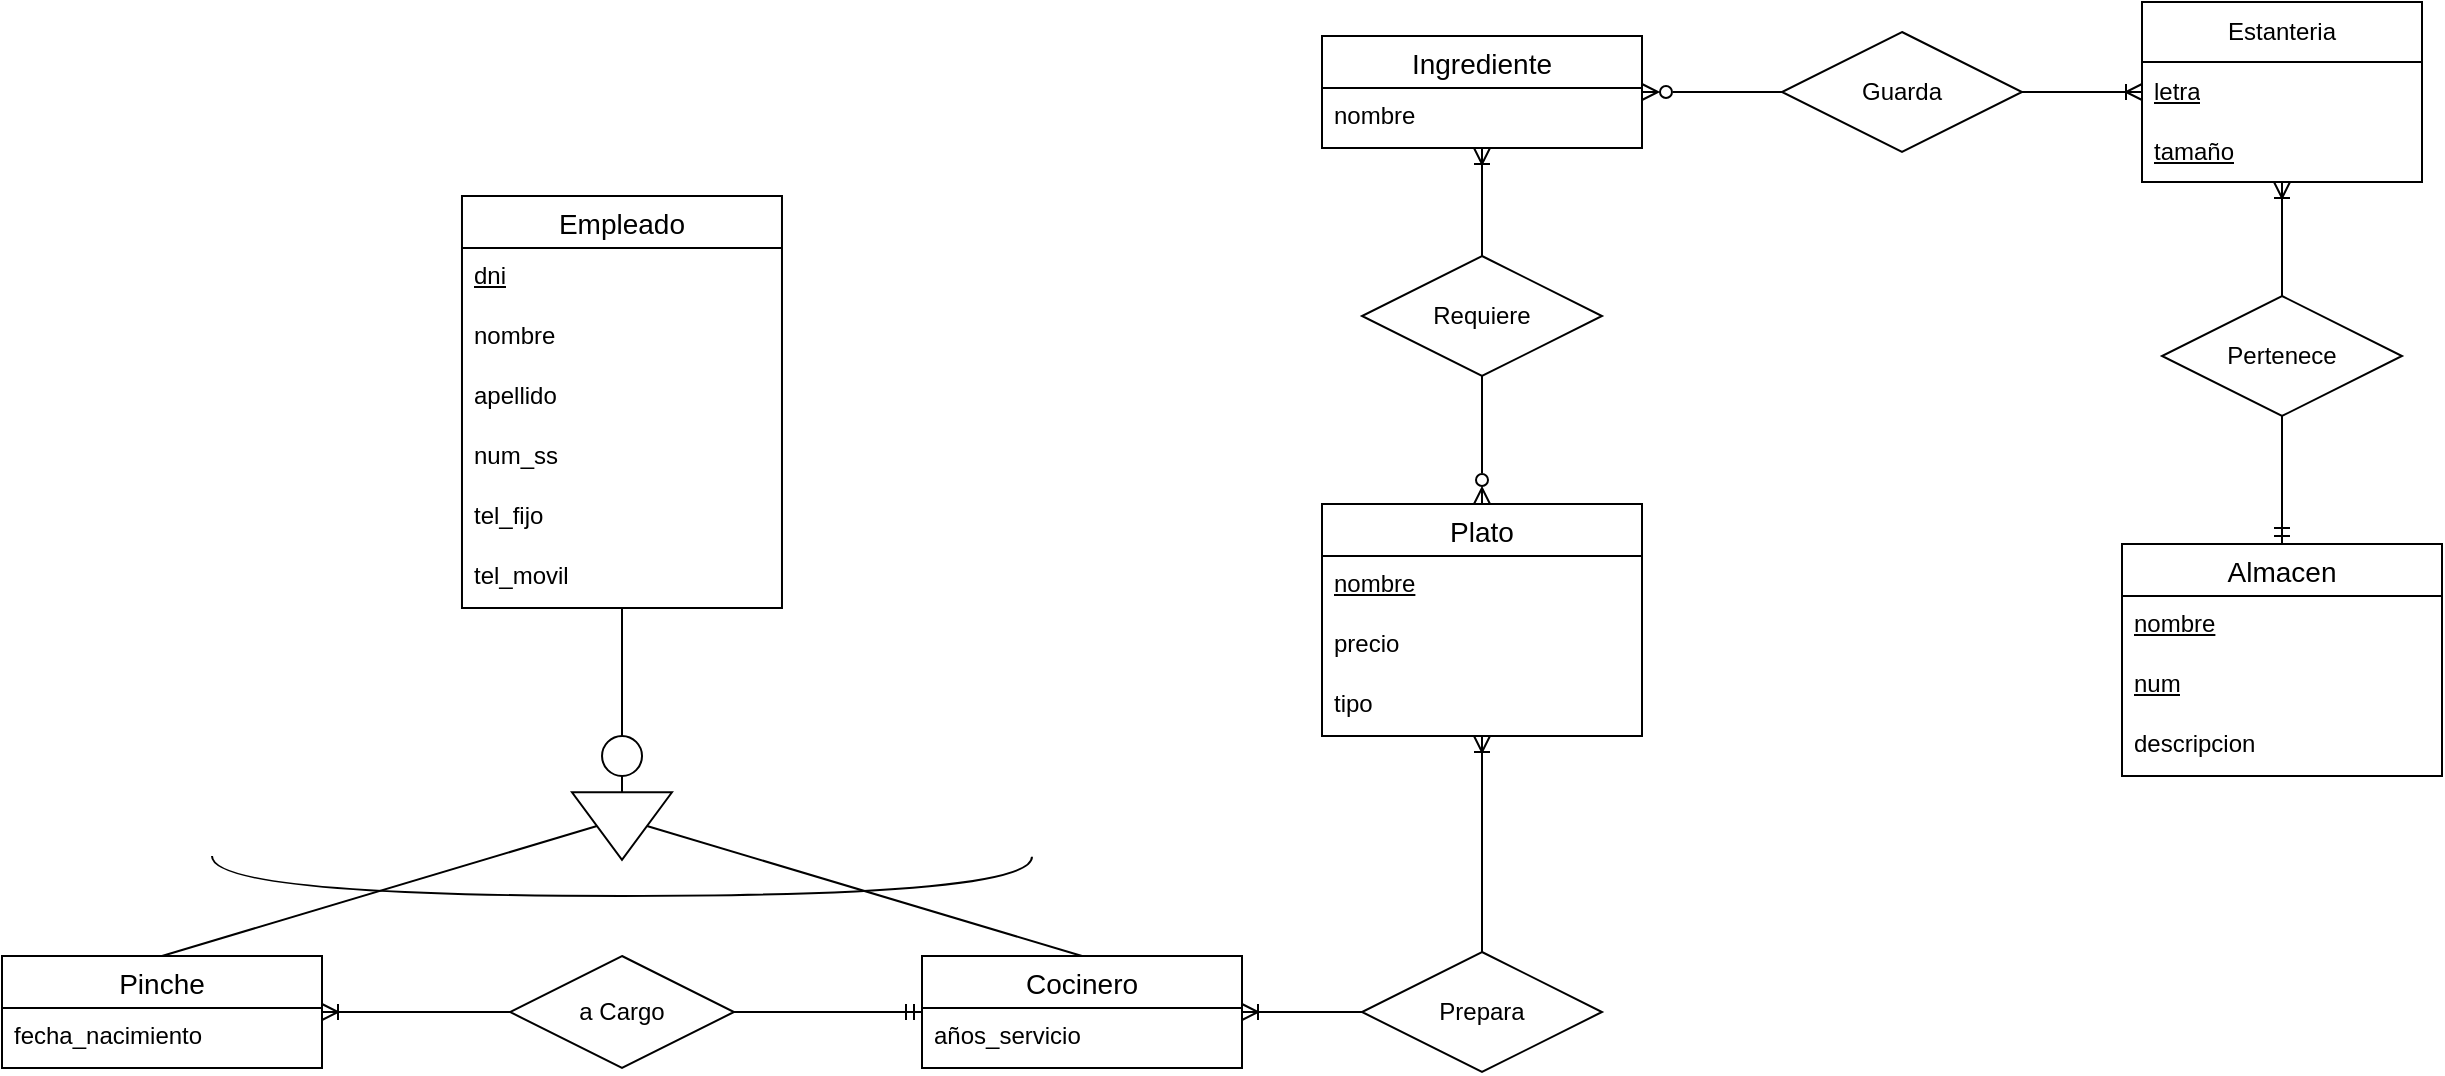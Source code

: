 <mxfile version="22.0.4" type="github">
  <diagram name="Página-1" id="isV0oZyiH_nVLni_kfK7">
    <mxGraphModel dx="2514" dy="904" grid="1" gridSize="10" guides="1" tooltips="1" connect="1" arrows="1" fold="1" page="1" pageScale="1" pageWidth="827" pageHeight="1169" math="0" shadow="0">
      <root>
        <mxCell id="0" />
        <mxCell id="1" parent="0" />
        <mxCell id="_Nfx6Fq44ev3ziUcF9c0-1" value="Empleado" style="swimlane;fontStyle=0;childLayout=stackLayout;horizontal=1;startSize=26;horizontalStack=0;resizeParent=1;resizeParentMax=0;resizeLast=0;collapsible=1;marginBottom=0;align=center;fontSize=14;" vertex="1" parent="1">
          <mxGeometry x="159.99" y="100" width="160" height="206" as="geometry" />
        </mxCell>
        <mxCell id="_Nfx6Fq44ev3ziUcF9c0-4" value="dni" style="text;strokeColor=none;fillColor=none;spacingLeft=4;spacingRight=4;overflow=hidden;rotatable=0;points=[[0,0.5],[1,0.5]];portConstraint=eastwest;fontSize=12;whiteSpace=wrap;html=1;fontStyle=4" vertex="1" parent="_Nfx6Fq44ev3ziUcF9c0-1">
          <mxGeometry y="26" width="160" height="30" as="geometry" />
        </mxCell>
        <mxCell id="_Nfx6Fq44ev3ziUcF9c0-2" value="nombre" style="text;strokeColor=none;fillColor=none;spacingLeft=4;spacingRight=4;overflow=hidden;rotatable=0;points=[[0,0.5],[1,0.5]];portConstraint=eastwest;fontSize=12;whiteSpace=wrap;html=1;" vertex="1" parent="_Nfx6Fq44ev3ziUcF9c0-1">
          <mxGeometry y="56" width="160" height="30" as="geometry" />
        </mxCell>
        <mxCell id="_Nfx6Fq44ev3ziUcF9c0-53" value="apellido" style="text;strokeColor=none;fillColor=none;spacingLeft=4;spacingRight=4;overflow=hidden;rotatable=0;points=[[0,0.5],[1,0.5]];portConstraint=eastwest;fontSize=12;whiteSpace=wrap;html=1;" vertex="1" parent="_Nfx6Fq44ev3ziUcF9c0-1">
          <mxGeometry y="86" width="160" height="30" as="geometry" />
        </mxCell>
        <mxCell id="_Nfx6Fq44ev3ziUcF9c0-3" value="num_ss" style="text;strokeColor=none;fillColor=none;spacingLeft=4;spacingRight=4;overflow=hidden;rotatable=0;points=[[0,0.5],[1,0.5]];portConstraint=eastwest;fontSize=12;whiteSpace=wrap;html=1;" vertex="1" parent="_Nfx6Fq44ev3ziUcF9c0-1">
          <mxGeometry y="116" width="160" height="30" as="geometry" />
        </mxCell>
        <mxCell id="_Nfx6Fq44ev3ziUcF9c0-54" value="tel_fijo" style="text;strokeColor=none;fillColor=none;spacingLeft=4;spacingRight=4;overflow=hidden;rotatable=0;points=[[0,0.5],[1,0.5]];portConstraint=eastwest;fontSize=12;whiteSpace=wrap;html=1;" vertex="1" parent="_Nfx6Fq44ev3ziUcF9c0-1">
          <mxGeometry y="146" width="160" height="30" as="geometry" />
        </mxCell>
        <mxCell id="_Nfx6Fq44ev3ziUcF9c0-55" value="tel_movil" style="text;strokeColor=none;fillColor=none;spacingLeft=4;spacingRight=4;overflow=hidden;rotatable=0;points=[[0,0.5],[1,0.5]];portConstraint=eastwest;fontSize=12;whiteSpace=wrap;html=1;" vertex="1" parent="_Nfx6Fq44ev3ziUcF9c0-1">
          <mxGeometry y="176" width="160" height="30" as="geometry" />
        </mxCell>
        <mxCell id="_Nfx6Fq44ev3ziUcF9c0-5" value="Cocinero" style="swimlane;fontStyle=0;childLayout=stackLayout;horizontal=1;startSize=26;horizontalStack=0;resizeParent=1;resizeParentMax=0;resizeLast=0;collapsible=1;marginBottom=0;align=center;fontSize=14;" vertex="1" parent="1">
          <mxGeometry x="390" y="480" width="160" height="56" as="geometry" />
        </mxCell>
        <mxCell id="_Nfx6Fq44ev3ziUcF9c0-6" value="años_servicio" style="text;strokeColor=none;fillColor=none;spacingLeft=4;spacingRight=4;overflow=hidden;rotatable=0;points=[[0,0.5],[1,0.5]];portConstraint=eastwest;fontSize=12;whiteSpace=wrap;html=1;" vertex="1" parent="_Nfx6Fq44ev3ziUcF9c0-5">
          <mxGeometry y="26" width="160" height="30" as="geometry" />
        </mxCell>
        <mxCell id="_Nfx6Fq44ev3ziUcF9c0-9" value="Pinche" style="swimlane;fontStyle=0;childLayout=stackLayout;horizontal=1;startSize=26;horizontalStack=0;resizeParent=1;resizeParentMax=0;resizeLast=0;collapsible=1;marginBottom=0;align=center;fontSize=14;" vertex="1" parent="1">
          <mxGeometry x="-70" y="480" width="160" height="56" as="geometry" />
        </mxCell>
        <mxCell id="_Nfx6Fq44ev3ziUcF9c0-10" value="fecha_nacimiento" style="text;strokeColor=none;fillColor=none;spacingLeft=4;spacingRight=4;overflow=hidden;rotatable=0;points=[[0,0.5],[1,0.5]];portConstraint=eastwest;fontSize=12;whiteSpace=wrap;html=1;" vertex="1" parent="_Nfx6Fq44ev3ziUcF9c0-9">
          <mxGeometry y="26" width="160" height="30" as="geometry" />
        </mxCell>
        <mxCell id="_Nfx6Fq44ev3ziUcF9c0-13" value="Plato" style="swimlane;fontStyle=0;childLayout=stackLayout;horizontal=1;startSize=26;horizontalStack=0;resizeParent=1;resizeParentMax=0;resizeLast=0;collapsible=1;marginBottom=0;align=center;fontSize=14;" vertex="1" parent="1">
          <mxGeometry x="590" y="254" width="160" height="116" as="geometry" />
        </mxCell>
        <mxCell id="_Nfx6Fq44ev3ziUcF9c0-14" value="nombre" style="text;strokeColor=none;fillColor=none;spacingLeft=4;spacingRight=4;overflow=hidden;rotatable=0;points=[[0,0.5],[1,0.5]];portConstraint=eastwest;fontSize=12;whiteSpace=wrap;html=1;fontStyle=4" vertex="1" parent="_Nfx6Fq44ev3ziUcF9c0-13">
          <mxGeometry y="26" width="160" height="30" as="geometry" />
        </mxCell>
        <mxCell id="_Nfx6Fq44ev3ziUcF9c0-15" value="precio" style="text;strokeColor=none;fillColor=none;spacingLeft=4;spacingRight=4;overflow=hidden;rotatable=0;points=[[0,0.5],[1,0.5]];portConstraint=eastwest;fontSize=12;whiteSpace=wrap;html=1;" vertex="1" parent="_Nfx6Fq44ev3ziUcF9c0-13">
          <mxGeometry y="56" width="160" height="30" as="geometry" />
        </mxCell>
        <mxCell id="_Nfx6Fq44ev3ziUcF9c0-16" value="tipo" style="text;strokeColor=none;fillColor=none;spacingLeft=4;spacingRight=4;overflow=hidden;rotatable=0;points=[[0,0.5],[1,0.5]];portConstraint=eastwest;fontSize=12;whiteSpace=wrap;html=1;" vertex="1" parent="_Nfx6Fq44ev3ziUcF9c0-13">
          <mxGeometry y="86" width="160" height="30" as="geometry" />
        </mxCell>
        <mxCell id="_Nfx6Fq44ev3ziUcF9c0-30" value="Ingrediente" style="swimlane;fontStyle=0;childLayout=stackLayout;horizontal=1;startSize=26;horizontalStack=0;resizeParent=1;resizeParentMax=0;resizeLast=0;collapsible=1;marginBottom=0;align=center;fontSize=14;" vertex="1" parent="1">
          <mxGeometry x="590" y="20" width="160" height="56" as="geometry" />
        </mxCell>
        <mxCell id="_Nfx6Fq44ev3ziUcF9c0-31" value="nombre" style="text;strokeColor=none;fillColor=none;spacingLeft=4;spacingRight=4;overflow=hidden;rotatable=0;points=[[0,0.5],[1,0.5]];portConstraint=eastwest;fontSize=12;whiteSpace=wrap;html=1;" vertex="1" parent="_Nfx6Fq44ev3ziUcF9c0-30">
          <mxGeometry y="26" width="160" height="30" as="geometry" />
        </mxCell>
        <mxCell id="_Nfx6Fq44ev3ziUcF9c0-34" value="Almacen" style="swimlane;fontStyle=0;childLayout=stackLayout;horizontal=1;startSize=26;horizontalStack=0;resizeParent=1;resizeParentMax=0;resizeLast=0;collapsible=1;marginBottom=0;align=center;fontSize=14;" vertex="1" parent="1">
          <mxGeometry x="990" y="274" width="160" height="116" as="geometry" />
        </mxCell>
        <mxCell id="_Nfx6Fq44ev3ziUcF9c0-35" value="nombre" style="text;strokeColor=none;fillColor=none;spacingLeft=4;spacingRight=4;overflow=hidden;rotatable=0;points=[[0,0.5],[1,0.5]];portConstraint=eastwest;fontSize=12;whiteSpace=wrap;html=1;fontStyle=4" vertex="1" parent="_Nfx6Fq44ev3ziUcF9c0-34">
          <mxGeometry y="26" width="160" height="30" as="geometry" />
        </mxCell>
        <mxCell id="_Nfx6Fq44ev3ziUcF9c0-36" value="num" style="text;strokeColor=none;fillColor=none;spacingLeft=4;spacingRight=4;overflow=hidden;rotatable=0;points=[[0,0.5],[1,0.5]];portConstraint=eastwest;fontSize=12;whiteSpace=wrap;html=1;fontStyle=4" vertex="1" parent="_Nfx6Fq44ev3ziUcF9c0-34">
          <mxGeometry y="56" width="160" height="30" as="geometry" />
        </mxCell>
        <mxCell id="_Nfx6Fq44ev3ziUcF9c0-37" value="descripcion" style="text;strokeColor=none;fillColor=none;spacingLeft=4;spacingRight=4;overflow=hidden;rotatable=0;points=[[0,0.5],[1,0.5]];portConstraint=eastwest;fontSize=12;whiteSpace=wrap;html=1;" vertex="1" parent="_Nfx6Fq44ev3ziUcF9c0-34">
          <mxGeometry y="86" width="160" height="30" as="geometry" />
        </mxCell>
        <mxCell id="_Nfx6Fq44ev3ziUcF9c0-39" value="" style="triangle;whiteSpace=wrap;html=1;rotation=90;" vertex="1" parent="1">
          <mxGeometry x="223.12" y="390" width="33.75" height="50" as="geometry" />
        </mxCell>
        <mxCell id="_Nfx6Fq44ev3ziUcF9c0-42" value="" style="endArrow=none;html=1;rounded=0;entryX=0.5;entryY=0;entryDx=0;entryDy=0;exitX=0.5;exitY=1;exitDx=0;exitDy=0;endFill=0;" edge="1" parent="1" source="_Nfx6Fq44ev3ziUcF9c0-39" target="_Nfx6Fq44ev3ziUcF9c0-9">
          <mxGeometry width="50" height="50" relative="1" as="geometry">
            <mxPoint x="50" y="390" as="sourcePoint" />
            <mxPoint x="100" y="340" as="targetPoint" />
          </mxGeometry>
        </mxCell>
        <mxCell id="_Nfx6Fq44ev3ziUcF9c0-43" value="" style="endArrow=none;html=1;rounded=0;entryX=0.5;entryY=0;entryDx=0;entryDy=0;exitX=0.5;exitY=0;exitDx=0;exitDy=0;endFill=0;" edge="1" parent="1" source="_Nfx6Fq44ev3ziUcF9c0-39" target="_Nfx6Fq44ev3ziUcF9c0-5">
          <mxGeometry width="50" height="50" relative="1" as="geometry">
            <mxPoint x="237" y="397" as="sourcePoint" />
            <mxPoint x="130" y="490" as="targetPoint" />
          </mxGeometry>
        </mxCell>
        <mxCell id="_Nfx6Fq44ev3ziUcF9c0-44" value="" style="endArrow=none;html=1;rounded=0;exitX=0.5;exitY=0;exitDx=0;exitDy=0;endFill=0;" edge="1" parent="1" source="_Nfx6Fq44ev3ziUcF9c0-45" target="_Nfx6Fq44ev3ziUcF9c0-1">
          <mxGeometry width="50" height="50" relative="1" as="geometry">
            <mxPoint x="240" y="370" as="sourcePoint" />
            <mxPoint x="70" y="330" as="targetPoint" />
          </mxGeometry>
        </mxCell>
        <mxCell id="_Nfx6Fq44ev3ziUcF9c0-45" value="" style="ellipse;whiteSpace=wrap;html=1;aspect=fixed;" vertex="1" parent="1">
          <mxGeometry x="230.01" y="370" width="20" height="20" as="geometry" />
        </mxCell>
        <mxCell id="_Nfx6Fq44ev3ziUcF9c0-48" value="Estanteria" style="swimlane;fontStyle=0;childLayout=stackLayout;horizontal=1;startSize=30;horizontalStack=0;resizeParent=1;resizeParentMax=0;resizeLast=0;collapsible=1;marginBottom=0;whiteSpace=wrap;html=1;" vertex="1" parent="1">
          <mxGeometry x="1000" y="3" width="140" height="90" as="geometry" />
        </mxCell>
        <mxCell id="_Nfx6Fq44ev3ziUcF9c0-49" value="letra" style="text;strokeColor=none;fillColor=none;align=left;verticalAlign=middle;spacingLeft=4;spacingRight=4;overflow=hidden;points=[[0,0.5],[1,0.5]];portConstraint=eastwest;rotatable=0;whiteSpace=wrap;html=1;fontStyle=4" vertex="1" parent="_Nfx6Fq44ev3ziUcF9c0-48">
          <mxGeometry y="30" width="140" height="30" as="geometry" />
        </mxCell>
        <mxCell id="_Nfx6Fq44ev3ziUcF9c0-50" value="tamaño" style="text;strokeColor=none;fillColor=none;align=left;verticalAlign=middle;spacingLeft=4;spacingRight=4;overflow=hidden;points=[[0,0.5],[1,0.5]];portConstraint=eastwest;rotatable=0;whiteSpace=wrap;html=1;fontStyle=4" vertex="1" parent="_Nfx6Fq44ev3ziUcF9c0-48">
          <mxGeometry y="60" width="140" height="30" as="geometry" />
        </mxCell>
        <mxCell id="_Nfx6Fq44ev3ziUcF9c0-52" value="" style="endArrow=none;html=1;rounded=0;" edge="1" parent="1" source="_Nfx6Fq44ev3ziUcF9c0-39" target="_Nfx6Fq44ev3ziUcF9c0-45">
          <mxGeometry width="50" height="50" relative="1" as="geometry">
            <mxPoint x="80" y="410" as="sourcePoint" />
            <mxPoint x="130" y="360" as="targetPoint" />
          </mxGeometry>
        </mxCell>
        <mxCell id="_Nfx6Fq44ev3ziUcF9c0-59" style="edgeStyle=orthogonalEdgeStyle;rounded=0;orthogonalLoop=1;jettySize=auto;html=1;endArrow=ERoneToMany;endFill=0;" edge="1" parent="1" source="_Nfx6Fq44ev3ziUcF9c0-58" target="_Nfx6Fq44ev3ziUcF9c0-9">
          <mxGeometry relative="1" as="geometry" />
        </mxCell>
        <mxCell id="_Nfx6Fq44ev3ziUcF9c0-60" style="edgeStyle=orthogonalEdgeStyle;rounded=0;orthogonalLoop=1;jettySize=auto;html=1;endArrow=ERmandOne;endFill=0;" edge="1" parent="1" source="_Nfx6Fq44ev3ziUcF9c0-58" target="_Nfx6Fq44ev3ziUcF9c0-5">
          <mxGeometry relative="1" as="geometry" />
        </mxCell>
        <mxCell id="_Nfx6Fq44ev3ziUcF9c0-58" value="a Cargo" style="shape=rhombus;perimeter=rhombusPerimeter;whiteSpace=wrap;html=1;align=center;" vertex="1" parent="1">
          <mxGeometry x="184" y="480" width="112" height="56" as="geometry" />
        </mxCell>
        <mxCell id="_Nfx6Fq44ev3ziUcF9c0-62" style="edgeStyle=orthogonalEdgeStyle;rounded=0;orthogonalLoop=1;jettySize=auto;html=1;endArrow=ERoneToMany;endFill=0;" edge="1" parent="1" source="_Nfx6Fq44ev3ziUcF9c0-61" target="_Nfx6Fq44ev3ziUcF9c0-5">
          <mxGeometry relative="1" as="geometry" />
        </mxCell>
        <mxCell id="_Nfx6Fq44ev3ziUcF9c0-63" style="edgeStyle=orthogonalEdgeStyle;rounded=0;orthogonalLoop=1;jettySize=auto;html=1;endArrow=ERoneToMany;endFill=0;" edge="1" parent="1" source="_Nfx6Fq44ev3ziUcF9c0-61" target="_Nfx6Fq44ev3ziUcF9c0-13">
          <mxGeometry relative="1" as="geometry" />
        </mxCell>
        <mxCell id="_Nfx6Fq44ev3ziUcF9c0-61" value="Prepara" style="shape=rhombus;perimeter=rhombusPerimeter;whiteSpace=wrap;html=1;align=center;" vertex="1" parent="1">
          <mxGeometry x="610" y="478" width="120" height="60" as="geometry" />
        </mxCell>
        <mxCell id="_Nfx6Fq44ev3ziUcF9c0-65" style="edgeStyle=orthogonalEdgeStyle;rounded=0;orthogonalLoop=1;jettySize=auto;html=1;endArrow=ERzeroToMany;endFill=0;" edge="1" parent="1" source="_Nfx6Fq44ev3ziUcF9c0-64" target="_Nfx6Fq44ev3ziUcF9c0-13">
          <mxGeometry relative="1" as="geometry" />
        </mxCell>
        <mxCell id="_Nfx6Fq44ev3ziUcF9c0-66" style="edgeStyle=orthogonalEdgeStyle;rounded=0;orthogonalLoop=1;jettySize=auto;html=1;endArrow=ERoneToMany;endFill=0;" edge="1" parent="1" source="_Nfx6Fq44ev3ziUcF9c0-64" target="_Nfx6Fq44ev3ziUcF9c0-30">
          <mxGeometry relative="1" as="geometry" />
        </mxCell>
        <mxCell id="_Nfx6Fq44ev3ziUcF9c0-64" value="Requiere" style="shape=rhombus;perimeter=rhombusPerimeter;whiteSpace=wrap;html=1;align=center;" vertex="1" parent="1">
          <mxGeometry x="610" y="130" width="120" height="60" as="geometry" />
        </mxCell>
        <mxCell id="_Nfx6Fq44ev3ziUcF9c0-68" style="edgeStyle=orthogonalEdgeStyle;rounded=0;orthogonalLoop=1;jettySize=auto;html=1;endArrow=ERzeroToMany;endFill=0;" edge="1" parent="1" source="_Nfx6Fq44ev3ziUcF9c0-67" target="_Nfx6Fq44ev3ziUcF9c0-30">
          <mxGeometry relative="1" as="geometry" />
        </mxCell>
        <mxCell id="_Nfx6Fq44ev3ziUcF9c0-69" style="edgeStyle=orthogonalEdgeStyle;rounded=0;orthogonalLoop=1;jettySize=auto;html=1;endArrow=ERoneToMany;endFill=0;" edge="1" parent="1" source="_Nfx6Fq44ev3ziUcF9c0-67" target="_Nfx6Fq44ev3ziUcF9c0-48">
          <mxGeometry relative="1" as="geometry" />
        </mxCell>
        <mxCell id="_Nfx6Fq44ev3ziUcF9c0-67" value="Guarda" style="shape=rhombus;perimeter=rhombusPerimeter;whiteSpace=wrap;html=1;align=center;" vertex="1" parent="1">
          <mxGeometry x="820" y="18" width="120" height="60" as="geometry" />
        </mxCell>
        <mxCell id="_Nfx6Fq44ev3ziUcF9c0-71" style="edgeStyle=orthogonalEdgeStyle;rounded=0;orthogonalLoop=1;jettySize=auto;html=1;endArrow=ERoneToMany;endFill=0;" edge="1" parent="1" source="_Nfx6Fq44ev3ziUcF9c0-70" target="_Nfx6Fq44ev3ziUcF9c0-48">
          <mxGeometry relative="1" as="geometry" />
        </mxCell>
        <mxCell id="_Nfx6Fq44ev3ziUcF9c0-72" style="edgeStyle=orthogonalEdgeStyle;rounded=0;orthogonalLoop=1;jettySize=auto;html=1;endArrow=ERmandOne;endFill=0;" edge="1" parent="1" source="_Nfx6Fq44ev3ziUcF9c0-70" target="_Nfx6Fq44ev3ziUcF9c0-34">
          <mxGeometry relative="1" as="geometry" />
        </mxCell>
        <mxCell id="_Nfx6Fq44ev3ziUcF9c0-70" value="Pertenece" style="shape=rhombus;perimeter=rhombusPerimeter;whiteSpace=wrap;html=1;align=center;" vertex="1" parent="1">
          <mxGeometry x="1010" y="150" width="120" height="60" as="geometry" />
        </mxCell>
        <mxCell id="_Nfx6Fq44ev3ziUcF9c0-76" value="" style="endArrow=none;html=1;rounded=0;edgeStyle=orthogonalEdgeStyle;curved=1;" edge="1" parent="1">
          <mxGeometry width="50" height="50" relative="1" as="geometry">
            <mxPoint x="34.99" y="430" as="sourcePoint" />
            <mxPoint x="444.99" y="430.4" as="targetPoint" />
            <Array as="points">
              <mxPoint x="35" y="450" />
              <mxPoint x="445" y="450" />
            </Array>
          </mxGeometry>
        </mxCell>
      </root>
    </mxGraphModel>
  </diagram>
</mxfile>
